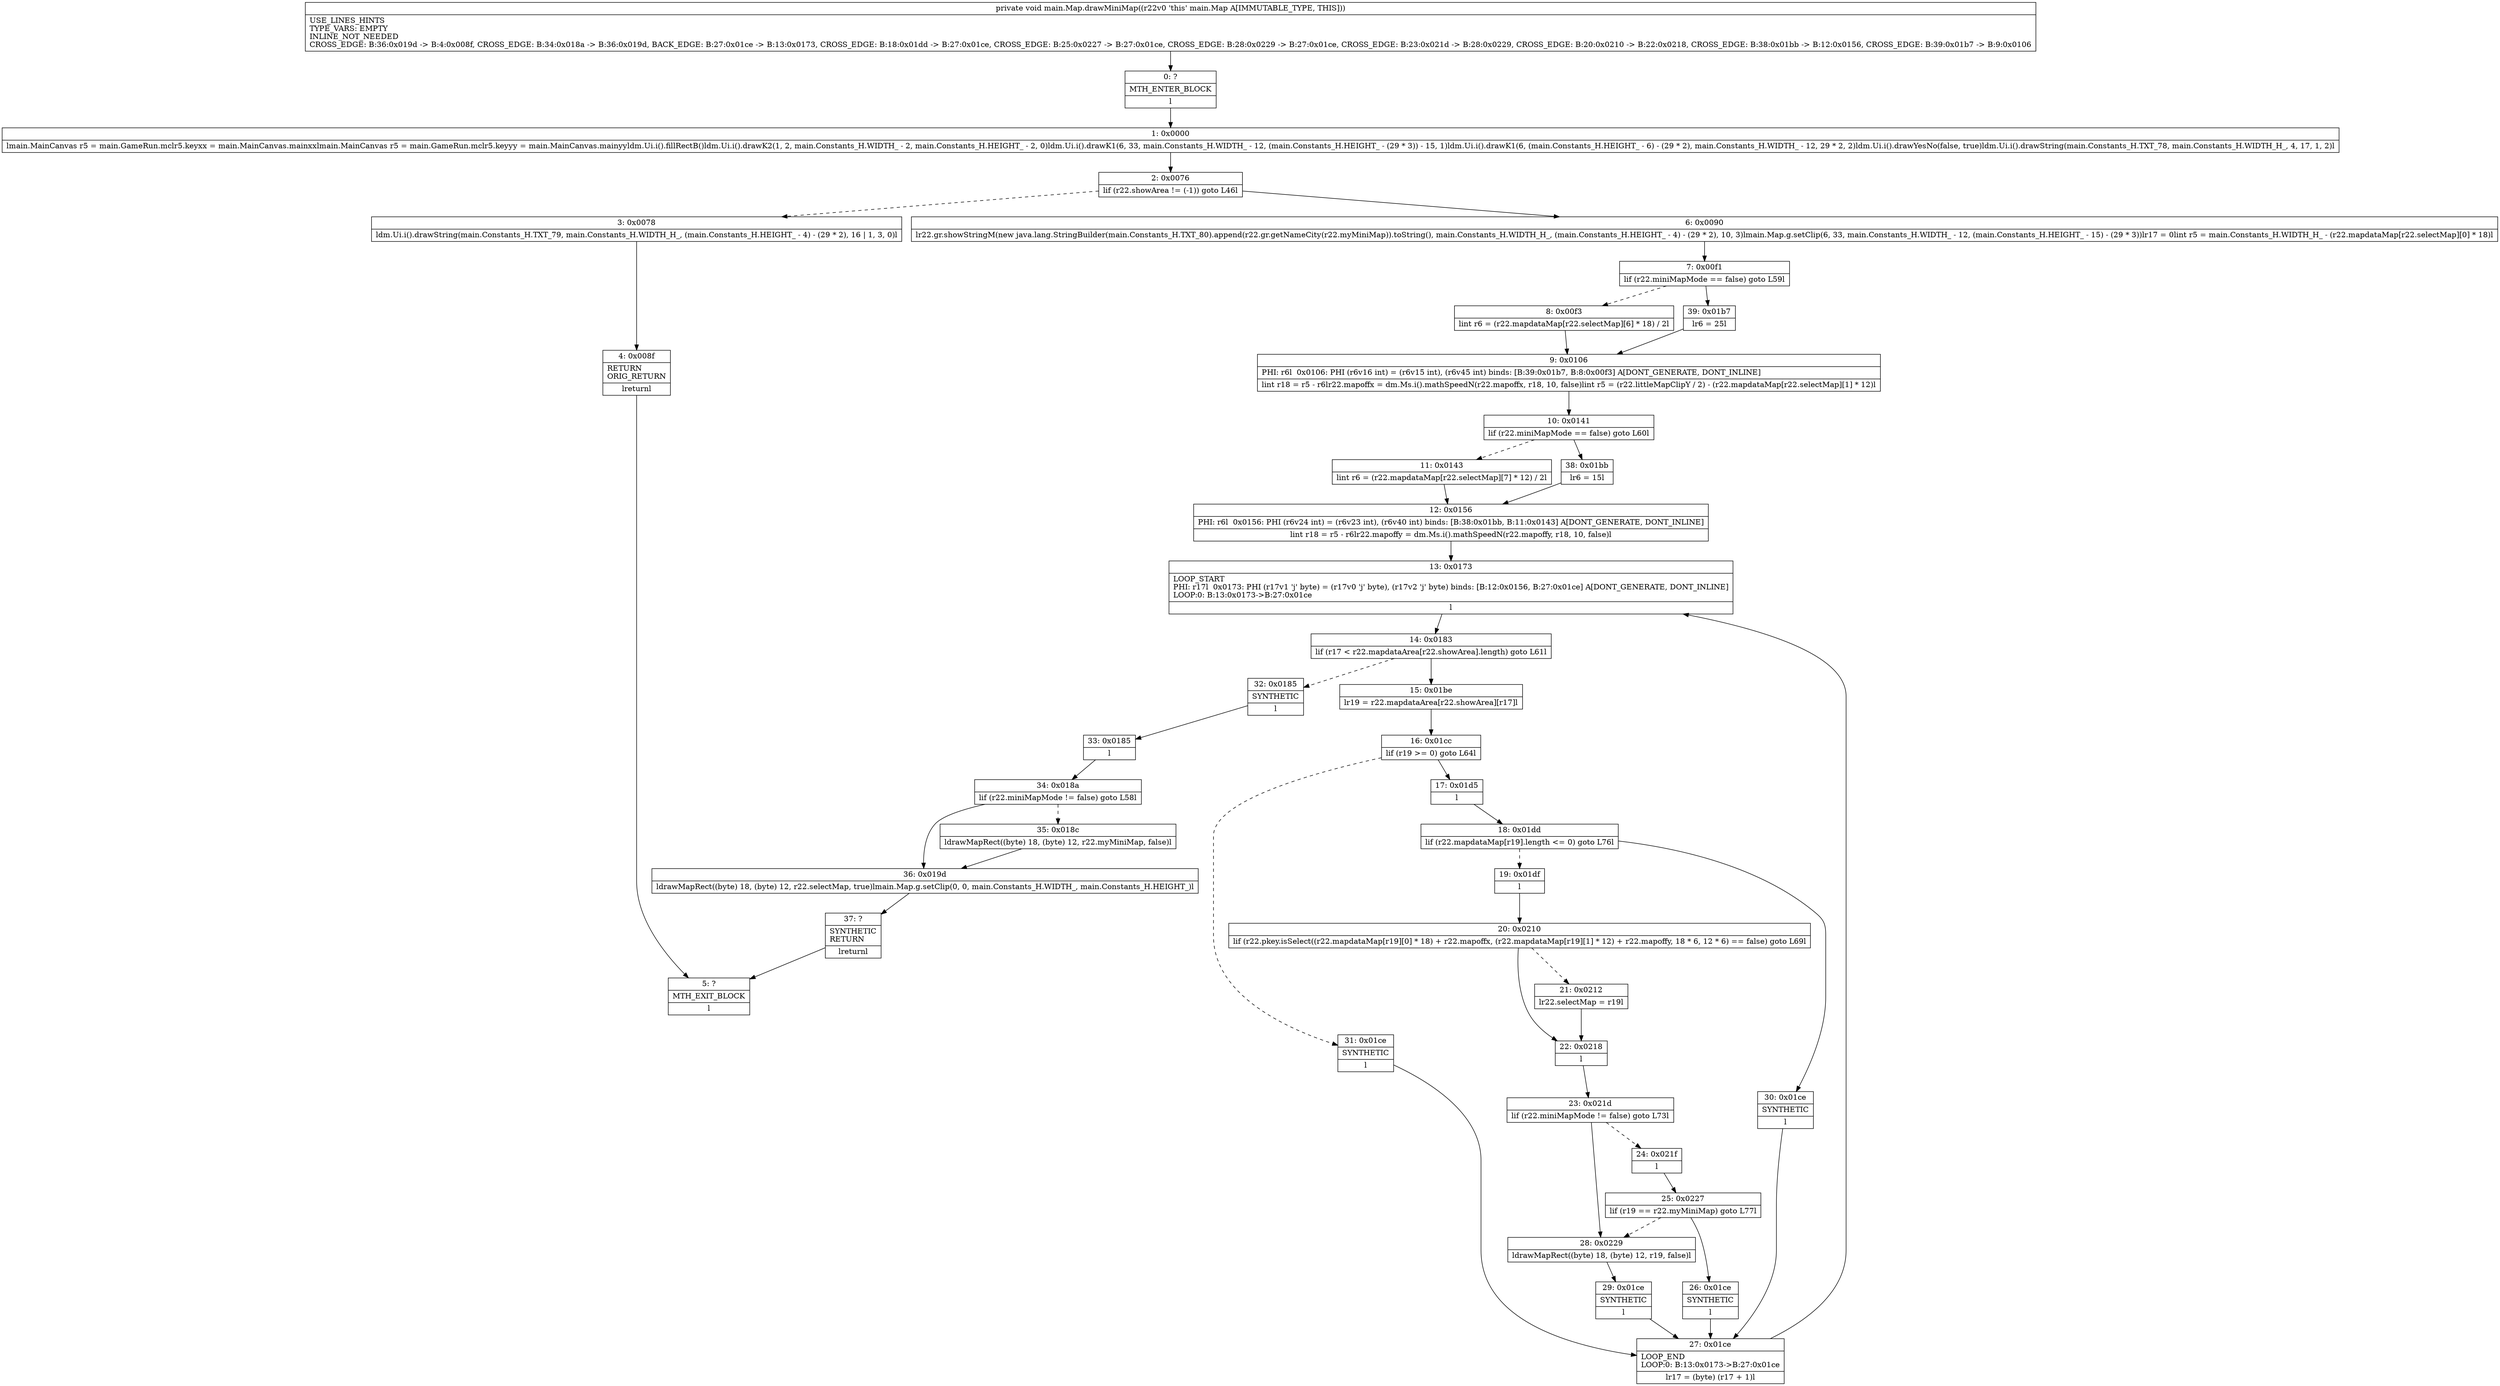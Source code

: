 digraph "CFG formain.Map.drawMiniMap()V" {
Node_0 [shape=record,label="{0\:\ ?|MTH_ENTER_BLOCK\l|l}"];
Node_1 [shape=record,label="{1\:\ 0x0000|lmain.MainCanvas r5 = main.GameRun.mclr5.keyxx = main.MainCanvas.mainxxlmain.MainCanvas r5 = main.GameRun.mclr5.keyyy = main.MainCanvas.mainyyldm.Ui.i().fillRectB()ldm.Ui.i().drawK2(1, 2, main.Constants_H.WIDTH_ \- 2, main.Constants_H.HEIGHT_ \- 2, 0)ldm.Ui.i().drawK1(6, 33, main.Constants_H.WIDTH_ \- 12, (main.Constants_H.HEIGHT_ \- (29 * 3)) \- 15, 1)ldm.Ui.i().drawK1(6, (main.Constants_H.HEIGHT_ \- 6) \- (29 * 2), main.Constants_H.WIDTH_ \- 12, 29 * 2, 2)ldm.Ui.i().drawYesNo(false, true)ldm.Ui.i().drawString(main.Constants_H.TXT_78, main.Constants_H.WIDTH_H_, 4, 17, 1, 2)l}"];
Node_2 [shape=record,label="{2\:\ 0x0076|lif (r22.showArea != (\-1)) goto L46l}"];
Node_3 [shape=record,label="{3\:\ 0x0078|ldm.Ui.i().drawString(main.Constants_H.TXT_79, main.Constants_H.WIDTH_H_, (main.Constants_H.HEIGHT_ \- 4) \- (29 * 2), 16 \| 1, 3, 0)l}"];
Node_4 [shape=record,label="{4\:\ 0x008f|RETURN\lORIG_RETURN\l|lreturnl}"];
Node_5 [shape=record,label="{5\:\ ?|MTH_EXIT_BLOCK\l|l}"];
Node_6 [shape=record,label="{6\:\ 0x0090|lr22.gr.showStringM(new java.lang.StringBuilder(main.Constants_H.TXT_80).append(r22.gr.getNameCity(r22.myMiniMap)).toString(), main.Constants_H.WIDTH_H_, (main.Constants_H.HEIGHT_ \- 4) \- (29 * 2), 10, 3)lmain.Map.g.setClip(6, 33, main.Constants_H.WIDTH_ \- 12, (main.Constants_H.HEIGHT_ \- 15) \- (29 * 3))lr17 = 0lint r5 = main.Constants_H.WIDTH_H_ \- (r22.mapdataMap[r22.selectMap][0] * 18)l}"];
Node_7 [shape=record,label="{7\:\ 0x00f1|lif (r22.miniMapMode == false) goto L59l}"];
Node_8 [shape=record,label="{8\:\ 0x00f3|lint r6 = (r22.mapdataMap[r22.selectMap][6] * 18) \/ 2l}"];
Node_9 [shape=record,label="{9\:\ 0x0106|PHI: r6l  0x0106: PHI (r6v16 int) = (r6v15 int), (r6v45 int) binds: [B:39:0x01b7, B:8:0x00f3] A[DONT_GENERATE, DONT_INLINE]\l|lint r18 = r5 \- r6lr22.mapoffx = dm.Ms.i().mathSpeedN(r22.mapoffx, r18, 10, false)lint r5 = (r22.littleMapClipY \/ 2) \- (r22.mapdataMap[r22.selectMap][1] * 12)l}"];
Node_10 [shape=record,label="{10\:\ 0x0141|lif (r22.miniMapMode == false) goto L60l}"];
Node_11 [shape=record,label="{11\:\ 0x0143|lint r6 = (r22.mapdataMap[r22.selectMap][7] * 12) \/ 2l}"];
Node_12 [shape=record,label="{12\:\ 0x0156|PHI: r6l  0x0156: PHI (r6v24 int) = (r6v23 int), (r6v40 int) binds: [B:38:0x01bb, B:11:0x0143] A[DONT_GENERATE, DONT_INLINE]\l|lint r18 = r5 \- r6lr22.mapoffy = dm.Ms.i().mathSpeedN(r22.mapoffy, r18, 10, false)l}"];
Node_13 [shape=record,label="{13\:\ 0x0173|LOOP_START\lPHI: r17l  0x0173: PHI (r17v1 'j' byte) = (r17v0 'j' byte), (r17v2 'j' byte) binds: [B:12:0x0156, B:27:0x01ce] A[DONT_GENERATE, DONT_INLINE]\lLOOP:0: B:13:0x0173\-\>B:27:0x01ce\l|l}"];
Node_14 [shape=record,label="{14\:\ 0x0183|lif (r17 \< r22.mapdataArea[r22.showArea].length) goto L61l}"];
Node_15 [shape=record,label="{15\:\ 0x01be|lr19 = r22.mapdataArea[r22.showArea][r17]l}"];
Node_16 [shape=record,label="{16\:\ 0x01cc|lif (r19 \>= 0) goto L64l}"];
Node_17 [shape=record,label="{17\:\ 0x01d5|l}"];
Node_18 [shape=record,label="{18\:\ 0x01dd|lif (r22.mapdataMap[r19].length \<= 0) goto L76l}"];
Node_19 [shape=record,label="{19\:\ 0x01df|l}"];
Node_20 [shape=record,label="{20\:\ 0x0210|lif (r22.pkey.isSelect((r22.mapdataMap[r19][0] * 18) + r22.mapoffx, (r22.mapdataMap[r19][1] * 12) + r22.mapoffy, 18 * 6, 12 * 6) == false) goto L69l}"];
Node_21 [shape=record,label="{21\:\ 0x0212|lr22.selectMap = r19l}"];
Node_22 [shape=record,label="{22\:\ 0x0218|l}"];
Node_23 [shape=record,label="{23\:\ 0x021d|lif (r22.miniMapMode != false) goto L73l}"];
Node_24 [shape=record,label="{24\:\ 0x021f|l}"];
Node_25 [shape=record,label="{25\:\ 0x0227|lif (r19 == r22.myMiniMap) goto L77l}"];
Node_26 [shape=record,label="{26\:\ 0x01ce|SYNTHETIC\l|l}"];
Node_27 [shape=record,label="{27\:\ 0x01ce|LOOP_END\lLOOP:0: B:13:0x0173\-\>B:27:0x01ce\l|lr17 = (byte) (r17 + 1)l}"];
Node_28 [shape=record,label="{28\:\ 0x0229|ldrawMapRect((byte) 18, (byte) 12, r19, false)l}"];
Node_29 [shape=record,label="{29\:\ 0x01ce|SYNTHETIC\l|l}"];
Node_30 [shape=record,label="{30\:\ 0x01ce|SYNTHETIC\l|l}"];
Node_31 [shape=record,label="{31\:\ 0x01ce|SYNTHETIC\l|l}"];
Node_32 [shape=record,label="{32\:\ 0x0185|SYNTHETIC\l|l}"];
Node_33 [shape=record,label="{33\:\ 0x0185|l}"];
Node_34 [shape=record,label="{34\:\ 0x018a|lif (r22.miniMapMode != false) goto L58l}"];
Node_35 [shape=record,label="{35\:\ 0x018c|ldrawMapRect((byte) 18, (byte) 12, r22.myMiniMap, false)l}"];
Node_36 [shape=record,label="{36\:\ 0x019d|ldrawMapRect((byte) 18, (byte) 12, r22.selectMap, true)lmain.Map.g.setClip(0, 0, main.Constants_H.WIDTH_, main.Constants_H.HEIGHT_)l}"];
Node_37 [shape=record,label="{37\:\ ?|SYNTHETIC\lRETURN\l|lreturnl}"];
Node_38 [shape=record,label="{38\:\ 0x01bb|lr6 = 15l}"];
Node_39 [shape=record,label="{39\:\ 0x01b7|lr6 = 25l}"];
MethodNode[shape=record,label="{private void main.Map.drawMiniMap((r22v0 'this' main.Map A[IMMUTABLE_TYPE, THIS]))  | USE_LINES_HINTS\lTYPE_VARS: EMPTY\lINLINE_NOT_NEEDED\lCROSS_EDGE: B:36:0x019d \-\> B:4:0x008f, CROSS_EDGE: B:34:0x018a \-\> B:36:0x019d, BACK_EDGE: B:27:0x01ce \-\> B:13:0x0173, CROSS_EDGE: B:18:0x01dd \-\> B:27:0x01ce, CROSS_EDGE: B:25:0x0227 \-\> B:27:0x01ce, CROSS_EDGE: B:28:0x0229 \-\> B:27:0x01ce, CROSS_EDGE: B:23:0x021d \-\> B:28:0x0229, CROSS_EDGE: B:20:0x0210 \-\> B:22:0x0218, CROSS_EDGE: B:38:0x01bb \-\> B:12:0x0156, CROSS_EDGE: B:39:0x01b7 \-\> B:9:0x0106\l}"];
MethodNode -> Node_0;
Node_0 -> Node_1;
Node_1 -> Node_2;
Node_2 -> Node_3[style=dashed];
Node_2 -> Node_6;
Node_3 -> Node_4;
Node_4 -> Node_5;
Node_6 -> Node_7;
Node_7 -> Node_8[style=dashed];
Node_7 -> Node_39;
Node_8 -> Node_9;
Node_9 -> Node_10;
Node_10 -> Node_11[style=dashed];
Node_10 -> Node_38;
Node_11 -> Node_12;
Node_12 -> Node_13;
Node_13 -> Node_14;
Node_14 -> Node_15;
Node_14 -> Node_32[style=dashed];
Node_15 -> Node_16;
Node_16 -> Node_17;
Node_16 -> Node_31[style=dashed];
Node_17 -> Node_18;
Node_18 -> Node_19[style=dashed];
Node_18 -> Node_30;
Node_19 -> Node_20;
Node_20 -> Node_21[style=dashed];
Node_20 -> Node_22;
Node_21 -> Node_22;
Node_22 -> Node_23;
Node_23 -> Node_24[style=dashed];
Node_23 -> Node_28;
Node_24 -> Node_25;
Node_25 -> Node_28[style=dashed];
Node_25 -> Node_26;
Node_26 -> Node_27;
Node_27 -> Node_13;
Node_28 -> Node_29;
Node_29 -> Node_27;
Node_30 -> Node_27;
Node_31 -> Node_27;
Node_32 -> Node_33;
Node_33 -> Node_34;
Node_34 -> Node_35[style=dashed];
Node_34 -> Node_36;
Node_35 -> Node_36;
Node_36 -> Node_37;
Node_37 -> Node_5;
Node_38 -> Node_12;
Node_39 -> Node_9;
}

